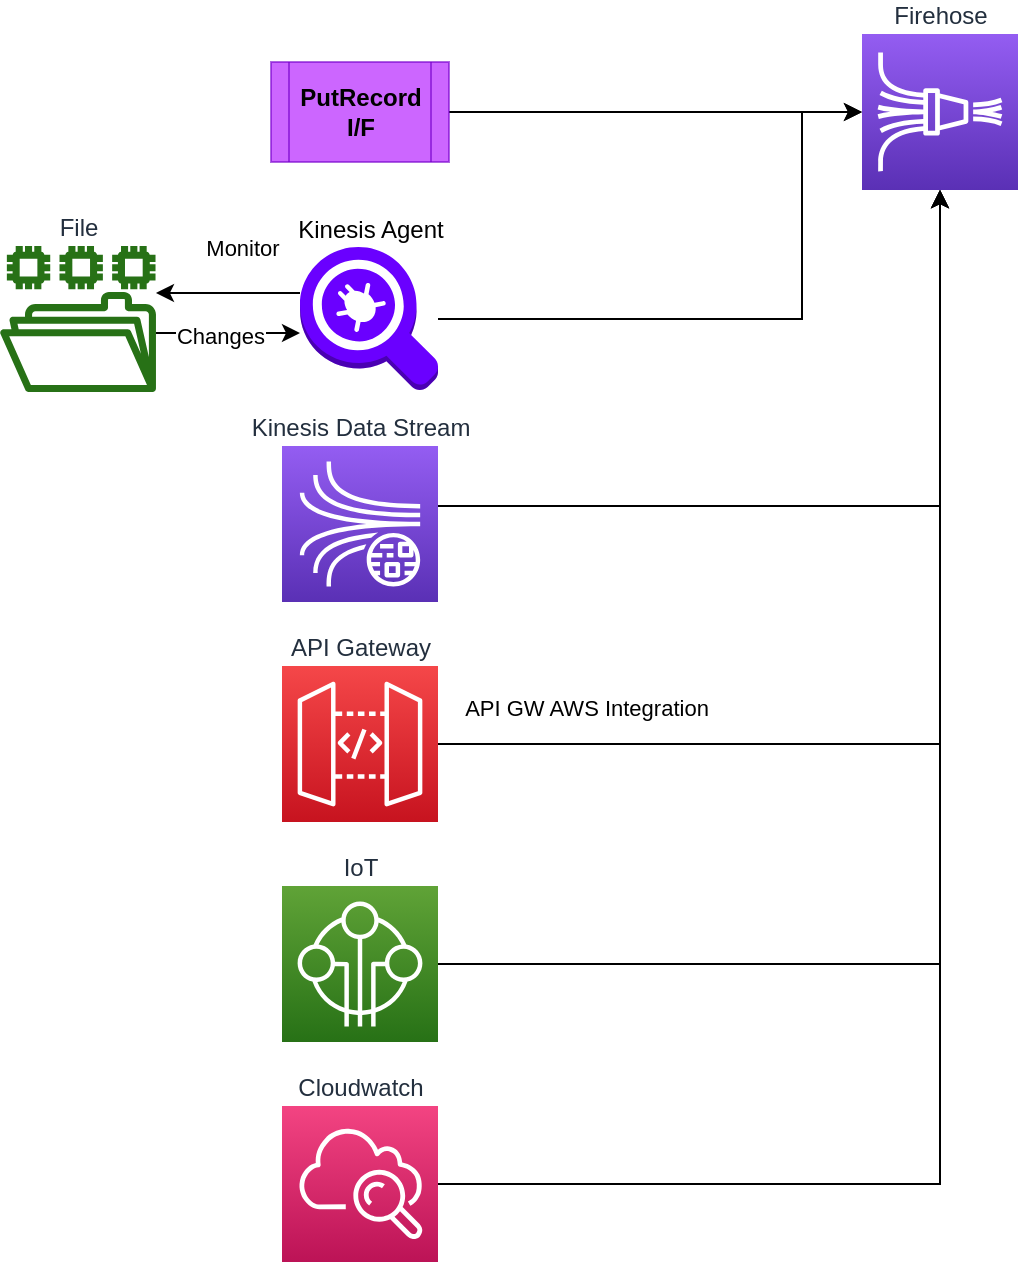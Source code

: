 <mxfile version="12.6.5" type="device"><diagram id="Ht1M8jgEwFfnCIfOTk4-" name="Page-1"><mxGraphModel dx="1185" dy="688" grid="1" gridSize="10" guides="1" tooltips="1" connect="1" arrows="1" fold="1" page="1" pageScale="1" pageWidth="1169" pageHeight="827" math="0" shadow="0"><root><mxCell id="0"/><mxCell id="1" parent="0"/><mxCell id="cbS9zdYV49Dj1dNVQdT4-14" style="edgeStyle=orthogonalEdgeStyle;rounded=0;orthogonalLoop=1;jettySize=auto;html=1;fontColor=#000000;labelPosition=center;verticalLabelPosition=top;align=center;verticalAlign=bottom;" edge="1" parent="1" source="cbS9zdYV49Dj1dNVQdT4-1" target="cbS9zdYV49Dj1dNVQdT4-2"><mxGeometry relative="1" as="geometry"><Array as="points"><mxPoint x="509" y="280"/></Array></mxGeometry></mxCell><UserObject label="Kinesis Data Stream" link="https://docs.aws.amazon.com/firehose/latest/dev/writing-with-kinesis-streams.html" id="cbS9zdYV49Dj1dNVQdT4-1"><mxCell style="outlineConnect=0;fontColor=#232F3E;gradientColor=#945DF2;gradientDirection=north;fillColor=#5A30B5;strokeColor=#ffffff;dashed=0;verticalLabelPosition=top;verticalAlign=bottom;align=center;html=1;fontSize=12;fontStyle=0;aspect=fixed;shape=mxgraph.aws4.resourceIcon;resIcon=mxgraph.aws4.kinesis_data_streams;labelPosition=center;" vertex="1" parent="1"><mxGeometry x="180" y="250" width="78" height="78" as="geometry"/></mxCell></UserObject><mxCell id="cbS9zdYV49Dj1dNVQdT4-2" value="Firehose" style="outlineConnect=0;fontColor=#232F3E;gradientColor=#945DF2;gradientDirection=north;fillColor=#5A30B5;strokeColor=#ffffff;dashed=0;verticalLabelPosition=top;verticalAlign=bottom;align=center;html=1;fontSize=12;fontStyle=0;aspect=fixed;shape=mxgraph.aws4.resourceIcon;resIcon=mxgraph.aws4.kinesis_data_firehose;labelPosition=center;" vertex="1" parent="1"><mxGeometry x="470" y="44" width="78" height="78" as="geometry"/></mxCell><mxCell id="cbS9zdYV49Dj1dNVQdT4-17" style="edgeStyle=orthogonalEdgeStyle;rounded=0;orthogonalLoop=1;jettySize=auto;html=1;fontColor=#000000;" edge="1" parent="1" source="cbS9zdYV49Dj1dNVQdT4-3" target="cbS9zdYV49Dj1dNVQdT4-2"><mxGeometry relative="1" as="geometry"/></mxCell><mxCell id="cbS9zdYV49Dj1dNVQdT4-3" value="Cloudwatch" style="outlineConnect=0;fontColor=#232F3E;gradientColor=#F34482;gradientDirection=north;fillColor=#BC1356;strokeColor=#ffffff;dashed=0;verticalLabelPosition=top;verticalAlign=bottom;align=center;html=1;fontSize=12;fontStyle=0;aspect=fixed;shape=mxgraph.aws4.resourceIcon;resIcon=mxgraph.aws4.cloudwatch;labelPosition=center;" vertex="1" parent="1"><mxGeometry x="180" y="580" width="78" height="78" as="geometry"/></mxCell><mxCell id="cbS9zdYV49Dj1dNVQdT4-15" value="API GW AWS Integration" style="edgeStyle=orthogonalEdgeStyle;rounded=0;orthogonalLoop=1;jettySize=auto;html=1;fontColor=#000000;labelPosition=center;verticalLabelPosition=top;align=center;verticalAlign=bottom;" edge="1" parent="1" source="cbS9zdYV49Dj1dNVQdT4-4" target="cbS9zdYV49Dj1dNVQdT4-2"><mxGeometry x="-0.721" y="9" relative="1" as="geometry"><Array as="points"><mxPoint x="509" y="399"/></Array><mxPoint as="offset"/></mxGeometry></mxCell><mxCell id="cbS9zdYV49Dj1dNVQdT4-4" value="API Gateway" style="outlineConnect=0;fontColor=#232F3E;gradientColor=#F54749;gradientDirection=north;fillColor=#C7131F;strokeColor=#ffffff;dashed=0;verticalLabelPosition=top;verticalAlign=bottom;align=center;html=1;fontSize=12;fontStyle=0;aspect=fixed;shape=mxgraph.aws4.resourceIcon;resIcon=mxgraph.aws4.api_gateway;labelPosition=center;" vertex="1" parent="1"><mxGeometry x="180" y="360" width="78" height="78" as="geometry"/></mxCell><mxCell id="cbS9zdYV49Dj1dNVQdT4-16" style="edgeStyle=orthogonalEdgeStyle;rounded=0;orthogonalLoop=1;jettySize=auto;html=1;fontColor=#000000;labelPosition=center;verticalLabelPosition=top;align=center;verticalAlign=bottom;" edge="1" parent="1" source="cbS9zdYV49Dj1dNVQdT4-6" target="cbS9zdYV49Dj1dNVQdT4-2"><mxGeometry relative="1" as="geometry"/></mxCell><mxCell id="cbS9zdYV49Dj1dNVQdT4-6" value="IoT" style="outlineConnect=0;fontColor=#232F3E;gradientColor=#60A337;gradientDirection=north;fillColor=#277116;strokeColor=#ffffff;dashed=0;verticalLabelPosition=top;verticalAlign=bottom;align=center;html=1;fontSize=12;fontStyle=0;aspect=fixed;shape=mxgraph.aws4.resourceIcon;resIcon=mxgraph.aws4.internet_of_things;labelPosition=center;" vertex="1" parent="1"><mxGeometry x="180" y="470" width="78" height="78" as="geometry"/></mxCell><mxCell id="cbS9zdYV49Dj1dNVQdT4-10" value="Monitor" style="edgeStyle=orthogonalEdgeStyle;rounded=0;orthogonalLoop=1;jettySize=auto;html=1;fontColor=#000000;labelPosition=center;verticalLabelPosition=top;align=center;verticalAlign=bottom;" edge="1" parent="1" source="cbS9zdYV49Dj1dNVQdT4-7" target="cbS9zdYV49Dj1dNVQdT4-8"><mxGeometry x="-0.196" y="-14" relative="1" as="geometry"><Array as="points"><mxPoint x="139" y="173.5"/><mxPoint x="139" y="173.5"/></Array><mxPoint as="offset"/></mxGeometry></mxCell><mxCell id="cbS9zdYV49Dj1dNVQdT4-13" style="edgeStyle=orthogonalEdgeStyle;rounded=0;orthogonalLoop=1;jettySize=auto;html=1;fontColor=#000000;labelPosition=center;verticalLabelPosition=top;align=center;verticalAlign=bottom;" edge="1" parent="1" source="cbS9zdYV49Dj1dNVQdT4-7" target="cbS9zdYV49Dj1dNVQdT4-2"><mxGeometry relative="1" as="geometry"><Array as="points"><mxPoint x="440" y="187"/><mxPoint x="440" y="83"/></Array></mxGeometry></mxCell><mxCell id="cbS9zdYV49Dj1dNVQdT4-7" value="Kinesis Agent" style="outlineConnect=0;dashed=0;verticalLabelPosition=top;verticalAlign=bottom;align=center;html=1;shape=mxgraph.aws3.agent;fillColor=#6a00ff;strokeColor=#3700CC;fontColor=#000000;labelPosition=center;" vertex="1" parent="1"><mxGeometry x="189" y="150.5" width="69" height="72" as="geometry"/></mxCell><mxCell id="cbS9zdYV49Dj1dNVQdT4-11" value="Changes" style="edgeStyle=orthogonalEdgeStyle;rounded=0;orthogonalLoop=1;jettySize=auto;html=1;fontColor=#000000;labelPosition=center;verticalLabelPosition=top;align=center;verticalAlign=bottom;" edge="1" parent="1" source="cbS9zdYV49Dj1dNVQdT4-8" target="cbS9zdYV49Dj1dNVQdT4-7"><mxGeometry x="-0.109" y="-10" relative="1" as="geometry"><Array as="points"><mxPoint x="159" y="193.5"/><mxPoint x="159" y="193.5"/></Array><mxPoint as="offset"/></mxGeometry></mxCell><mxCell id="cbS9zdYV49Dj1dNVQdT4-8" value="File" style="outlineConnect=0;fontColor=#232F3E;gradientColor=none;fillColor=#277116;strokeColor=none;dashed=0;verticalLabelPosition=top;verticalAlign=bottom;align=center;html=1;fontSize=12;fontStyle=0;aspect=fixed;pointerEvents=1;shape=mxgraph.aws4.file_system;labelPosition=center;" vertex="1" parent="1"><mxGeometry x="39" y="150" width="78" height="73" as="geometry"/></mxCell><mxCell id="cbS9zdYV49Dj1dNVQdT4-12" style="edgeStyle=orthogonalEdgeStyle;rounded=0;orthogonalLoop=1;jettySize=auto;html=1;fontColor=#000000;labelPosition=center;verticalLabelPosition=top;align=center;verticalAlign=bottom;" edge="1" parent="1" source="cbS9zdYV49Dj1dNVQdT4-9" target="cbS9zdYV49Dj1dNVQdT4-2"><mxGeometry relative="1" as="geometry"/></mxCell><mxCell id="cbS9zdYV49Dj1dNVQdT4-9" value="PutRecord&lt;br&gt;I/F" style="shape=process;whiteSpace=wrap;html=1;backgroundOutline=1;fillColor=#aa00ff;strokeColor=#7700CC;fontColor=#000000;fontStyle=1;labelPosition=center;verticalLabelPosition=middle;align=center;verticalAlign=middle;opacity=60;" vertex="1" parent="1"><mxGeometry x="174.5" y="58" width="89" height="50" as="geometry"/></mxCell></root></mxGraphModel></diagram></mxfile>